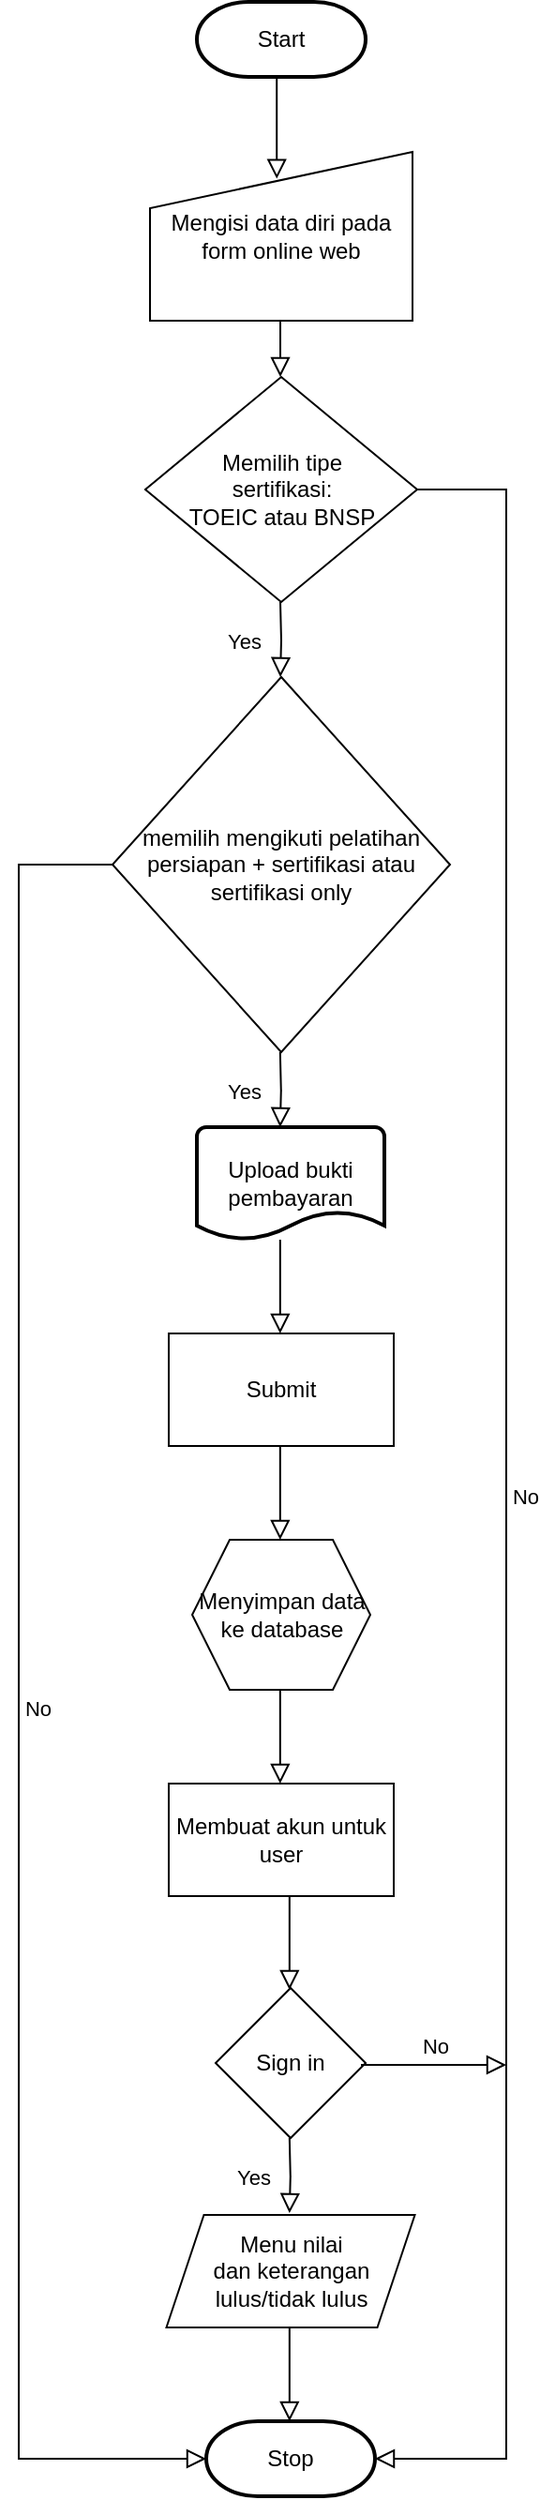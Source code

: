 <mxfile version="14.8.6" type="github">
  <diagram id="C5RBs43oDa-KdzZeNtuy" name="Page-1">
    <mxGraphModel dx="2593" dy="1440" grid="1" gridSize="10" guides="1" tooltips="1" connect="1" arrows="1" fold="1" page="1" pageScale="1" pageWidth="827" pageHeight="1169" math="0" shadow="0">
      <root>
        <mxCell id="WIyWlLk6GJQsqaUBKTNV-0" />
        <mxCell id="WIyWlLk6GJQsqaUBKTNV-1" parent="WIyWlLk6GJQsqaUBKTNV-0" />
        <mxCell id="WIyWlLk6GJQsqaUBKTNV-2" value="" style="rounded=0;html=1;jettySize=auto;orthogonalLoop=1;fontSize=11;endArrow=block;endFill=0;endSize=8;strokeWidth=1;shadow=0;labelBackgroundColor=none;edgeStyle=orthogonalEdgeStyle;entryX=0.483;entryY=0.159;entryDx=0;entryDy=0;entryPerimeter=0;" parent="WIyWlLk6GJQsqaUBKTNV-1" target="2YU0AlfoAJH_kkXdUEGW-1" edge="1">
          <mxGeometry relative="1" as="geometry">
            <mxPoint x="219.5" y="70" as="sourcePoint" />
            <mxPoint x="219.5" y="120" as="targetPoint" />
            <Array as="points">
              <mxPoint x="218" y="70" />
            </Array>
          </mxGeometry>
        </mxCell>
        <mxCell id="WIyWlLk6GJQsqaUBKTNV-4" value="Yes" style="rounded=0;html=1;jettySize=auto;orthogonalLoop=1;fontSize=11;endArrow=block;endFill=0;endSize=8;strokeWidth=1;shadow=0;labelBackgroundColor=none;edgeStyle=orthogonalEdgeStyle;" parent="WIyWlLk6GJQsqaUBKTNV-1" edge="1">
          <mxGeometry y="20" relative="1" as="geometry">
            <mxPoint as="offset" />
            <mxPoint x="219.5" y="350" as="sourcePoint" />
            <mxPoint x="219.5" y="390" as="targetPoint" />
          </mxGeometry>
        </mxCell>
        <mxCell id="2YU0AlfoAJH_kkXdUEGW-1" value="&lt;div&gt;&lt;span&gt;Mengisi data diri pada&lt;/span&gt;&lt;/div&gt;&lt;div&gt;&lt;span&gt;form online web&lt;/span&gt;&lt;/div&gt;&lt;div&gt;&lt;span&gt;&lt;/span&gt;&lt;/div&gt;" style="shape=manualInput;whiteSpace=wrap;html=1;" vertex="1" parent="WIyWlLk6GJQsqaUBKTNV-1">
          <mxGeometry x="150" y="110" width="140" height="90" as="geometry" />
        </mxCell>
        <mxCell id="2YU0AlfoAJH_kkXdUEGW-2" value="Start" style="strokeWidth=2;html=1;shape=mxgraph.flowchart.terminator;whiteSpace=wrap;" vertex="1" parent="WIyWlLk6GJQsqaUBKTNV-1">
          <mxGeometry x="175" y="30" width="90" height="40" as="geometry" />
        </mxCell>
        <mxCell id="2YU0AlfoAJH_kkXdUEGW-4" value="&lt;div&gt;&lt;span&gt;Memilih tipe&lt;/span&gt;&lt;/div&gt;&lt;div&gt;&lt;span&gt;sertifikasi:&lt;/span&gt;&lt;/div&gt;&lt;div&gt;&lt;span&gt;TOEIC atau BNSP&lt;br&gt;&lt;/span&gt;&lt;/div&gt;" style="rhombus;whiteSpace=wrap;html=1;" vertex="1" parent="WIyWlLk6GJQsqaUBKTNV-1">
          <mxGeometry x="147.5" y="230" width="145" height="120" as="geometry" />
        </mxCell>
        <mxCell id="2YU0AlfoAJH_kkXdUEGW-5" value="&lt;span&gt;memilih mengikuti pelatihan persiapan + sertifikasi atau sertifikasi only&lt;/span&gt;" style="rhombus;whiteSpace=wrap;html=1;" vertex="1" parent="WIyWlLk6GJQsqaUBKTNV-1">
          <mxGeometry x="130" y="390" width="180" height="200" as="geometry" />
        </mxCell>
        <mxCell id="2YU0AlfoAJH_kkXdUEGW-7" value="No" style="edgeStyle=orthogonalEdgeStyle;rounded=0;html=1;jettySize=auto;orthogonalLoop=1;fontSize=11;endArrow=block;endFill=0;endSize=8;strokeWidth=1;shadow=0;labelBackgroundColor=none;exitX=1;exitY=0.5;exitDx=0;exitDy=0;entryX=1;entryY=0.5;entryDx=0;entryDy=0;entryPerimeter=0;" edge="1" parent="WIyWlLk6GJQsqaUBKTNV-1" source="2YU0AlfoAJH_kkXdUEGW-4" target="2YU0AlfoAJH_kkXdUEGW-29">
          <mxGeometry y="10" relative="1" as="geometry">
            <mxPoint as="offset" />
            <mxPoint x="310" y="330" as="sourcePoint" />
            <mxPoint x="340" y="1340" as="targetPoint" />
            <Array as="points">
              <mxPoint x="340" y="290" />
              <mxPoint x="340" y="1340" />
            </Array>
          </mxGeometry>
        </mxCell>
        <mxCell id="2YU0AlfoAJH_kkXdUEGW-8" value="" style="rounded=0;html=1;jettySize=auto;orthogonalLoop=1;fontSize=11;endArrow=block;endFill=0;endSize=8;strokeWidth=1;shadow=0;labelBackgroundColor=none;edgeStyle=orthogonalEdgeStyle;" edge="1" parent="WIyWlLk6GJQsqaUBKTNV-1">
          <mxGeometry relative="1" as="geometry">
            <mxPoint x="219.5" y="200" as="sourcePoint" />
            <mxPoint x="220" y="230" as="targetPoint" />
            <Array as="points">
              <mxPoint x="220" y="230" />
              <mxPoint x="220" y="230" />
            </Array>
          </mxGeometry>
        </mxCell>
        <mxCell id="2YU0AlfoAJH_kkXdUEGW-9" value="No" style="edgeStyle=orthogonalEdgeStyle;rounded=0;html=1;jettySize=auto;orthogonalLoop=1;fontSize=11;endArrow=block;endFill=0;endSize=8;strokeWidth=1;shadow=0;labelBackgroundColor=none;exitX=0;exitY=0.5;exitDx=0;exitDy=0;entryX=0;entryY=0.5;entryDx=0;entryDy=0;entryPerimeter=0;" edge="1" parent="WIyWlLk6GJQsqaUBKTNV-1" source="2YU0AlfoAJH_kkXdUEGW-5" target="2YU0AlfoAJH_kkXdUEGW-29">
          <mxGeometry y="10" relative="1" as="geometry">
            <mxPoint as="offset" />
            <mxPoint x="82.5" y="490" as="sourcePoint" />
            <mxPoint x="80" y="910" as="targetPoint" />
            <Array as="points">
              <mxPoint x="80" y="490" />
              <mxPoint x="80" y="1340" />
            </Array>
          </mxGeometry>
        </mxCell>
        <mxCell id="2YU0AlfoAJH_kkXdUEGW-11" value="Upload &lt;span&gt;bukti pembayaran&lt;/span&gt;" style="strokeWidth=2;html=1;shape=mxgraph.flowchart.document2;whiteSpace=wrap;size=0.25;" vertex="1" parent="WIyWlLk6GJQsqaUBKTNV-1">
          <mxGeometry x="175" y="630" width="100" height="60" as="geometry" />
        </mxCell>
        <mxCell id="2YU0AlfoAJH_kkXdUEGW-12" value="Yes" style="rounded=0;html=1;jettySize=auto;orthogonalLoop=1;fontSize=11;endArrow=block;endFill=0;endSize=8;strokeWidth=1;shadow=0;labelBackgroundColor=none;edgeStyle=orthogonalEdgeStyle;" edge="1" parent="WIyWlLk6GJQsqaUBKTNV-1">
          <mxGeometry y="20" relative="1" as="geometry">
            <mxPoint as="offset" />
            <mxPoint x="219.41" y="590" as="sourcePoint" />
            <mxPoint x="219.41" y="630" as="targetPoint" />
          </mxGeometry>
        </mxCell>
        <mxCell id="2YU0AlfoAJH_kkXdUEGW-14" value="Submit" style="rounded=0;whiteSpace=wrap;html=1;" vertex="1" parent="WIyWlLk6GJQsqaUBKTNV-1">
          <mxGeometry x="160" y="740" width="120" height="60" as="geometry" />
        </mxCell>
        <mxCell id="2YU0AlfoAJH_kkXdUEGW-15" value="" style="rounded=0;html=1;jettySize=auto;orthogonalLoop=1;fontSize=11;endArrow=block;endFill=0;endSize=8;strokeWidth=1;shadow=0;labelBackgroundColor=none;edgeStyle=orthogonalEdgeStyle;" edge="1" parent="WIyWlLk6GJQsqaUBKTNV-1">
          <mxGeometry relative="1" as="geometry">
            <mxPoint x="219.41" y="690" as="sourcePoint" />
            <mxPoint x="219.41" y="740" as="targetPoint" />
          </mxGeometry>
        </mxCell>
        <mxCell id="2YU0AlfoAJH_kkXdUEGW-17" value="" style="rounded=0;html=1;jettySize=auto;orthogonalLoop=1;fontSize=11;endArrow=block;endFill=0;endSize=8;strokeWidth=1;shadow=0;labelBackgroundColor=none;edgeStyle=orthogonalEdgeStyle;" edge="1" parent="WIyWlLk6GJQsqaUBKTNV-1">
          <mxGeometry relative="1" as="geometry">
            <mxPoint x="219.41" y="800" as="sourcePoint" />
            <mxPoint x="219.41" y="850" as="targetPoint" />
          </mxGeometry>
        </mxCell>
        <mxCell id="2YU0AlfoAJH_kkXdUEGW-19" value="Membuat akun untuk user" style="rounded=0;whiteSpace=wrap;html=1;" vertex="1" parent="WIyWlLk6GJQsqaUBKTNV-1">
          <mxGeometry x="160" y="980" width="120" height="60" as="geometry" />
        </mxCell>
        <mxCell id="2YU0AlfoAJH_kkXdUEGW-21" value="&lt;div&gt;Menyimpan data&lt;/div&gt;&lt;div&gt;ke database&lt;br&gt;&lt;/div&gt;" style="shape=hexagon;perimeter=hexagonPerimeter2;whiteSpace=wrap;html=1;fixedSize=1;" vertex="1" parent="WIyWlLk6GJQsqaUBKTNV-1">
          <mxGeometry x="172.5" y="850" width="95" height="80" as="geometry" />
        </mxCell>
        <mxCell id="2YU0AlfoAJH_kkXdUEGW-22" value="" style="rounded=0;html=1;jettySize=auto;orthogonalLoop=1;fontSize=11;endArrow=block;endFill=0;endSize=8;strokeWidth=1;shadow=0;labelBackgroundColor=none;edgeStyle=orthogonalEdgeStyle;" edge="1" parent="WIyWlLk6GJQsqaUBKTNV-1">
          <mxGeometry relative="1" as="geometry">
            <mxPoint x="219.41" y="930" as="sourcePoint" />
            <mxPoint x="219.41" y="980" as="targetPoint" />
          </mxGeometry>
        </mxCell>
        <mxCell id="2YU0AlfoAJH_kkXdUEGW-24" value="Sign in" style="rhombus;whiteSpace=wrap;html=1;" vertex="1" parent="WIyWlLk6GJQsqaUBKTNV-1">
          <mxGeometry x="185" y="1089" width="80" height="80" as="geometry" />
        </mxCell>
        <mxCell id="2YU0AlfoAJH_kkXdUEGW-25" value="" style="rounded=0;html=1;jettySize=auto;orthogonalLoop=1;fontSize=11;endArrow=block;endFill=0;endSize=8;strokeWidth=1;shadow=0;labelBackgroundColor=none;edgeStyle=orthogonalEdgeStyle;" edge="1" parent="WIyWlLk6GJQsqaUBKTNV-1">
          <mxGeometry relative="1" as="geometry">
            <mxPoint x="224.41" y="1040" as="sourcePoint" />
            <mxPoint x="224.41" y="1090" as="targetPoint" />
          </mxGeometry>
        </mxCell>
        <mxCell id="2YU0AlfoAJH_kkXdUEGW-27" value="Yes" style="rounded=0;html=1;jettySize=auto;orthogonalLoop=1;fontSize=11;endArrow=block;endFill=0;endSize=8;strokeWidth=1;shadow=0;labelBackgroundColor=none;edgeStyle=orthogonalEdgeStyle;" edge="1" parent="WIyWlLk6GJQsqaUBKTNV-1">
          <mxGeometry y="20" relative="1" as="geometry">
            <mxPoint as="offset" />
            <mxPoint x="224.41" y="1169" as="sourcePoint" />
            <mxPoint x="224.41" y="1209" as="targetPoint" />
          </mxGeometry>
        </mxCell>
        <mxCell id="2YU0AlfoAJH_kkXdUEGW-28" value="&lt;div&gt;Menu nilai&lt;/div&gt;&lt;div&gt;dan keterangan&lt;/div&gt;&lt;div&gt;lulus/tidak lulus&lt;br&gt;&lt;/div&gt;" style="shape=parallelogram;perimeter=parallelogramPerimeter;whiteSpace=wrap;html=1;fixedSize=1;" vertex="1" parent="WIyWlLk6GJQsqaUBKTNV-1">
          <mxGeometry x="158.75" y="1210" width="132.5" height="60" as="geometry" />
        </mxCell>
        <mxCell id="2YU0AlfoAJH_kkXdUEGW-29" value="Stop" style="strokeWidth=2;html=1;shape=mxgraph.flowchart.terminator;whiteSpace=wrap;" vertex="1" parent="WIyWlLk6GJQsqaUBKTNV-1">
          <mxGeometry x="180" y="1320" width="90" height="40" as="geometry" />
        </mxCell>
        <mxCell id="2YU0AlfoAJH_kkXdUEGW-30" value="" style="rounded=0;html=1;jettySize=auto;orthogonalLoop=1;fontSize=11;endArrow=block;endFill=0;endSize=8;strokeWidth=1;shadow=0;labelBackgroundColor=none;edgeStyle=orthogonalEdgeStyle;" edge="1" parent="WIyWlLk6GJQsqaUBKTNV-1">
          <mxGeometry relative="1" as="geometry">
            <mxPoint x="224.41" y="1270" as="sourcePoint" />
            <mxPoint x="224.41" y="1320" as="targetPoint" />
          </mxGeometry>
        </mxCell>
        <mxCell id="2YU0AlfoAJH_kkXdUEGW-31" value="No" style="edgeStyle=orthogonalEdgeStyle;rounded=0;html=1;jettySize=auto;orthogonalLoop=1;fontSize=11;endArrow=block;endFill=0;endSize=8;strokeWidth=1;shadow=0;labelBackgroundColor=none;exitX=1;exitY=0.5;exitDx=0;exitDy=0;" edge="1" parent="WIyWlLk6GJQsqaUBKTNV-1">
          <mxGeometry y="10" relative="1" as="geometry">
            <mxPoint as="offset" />
            <mxPoint x="262.5" y="1130" as="sourcePoint" />
            <mxPoint x="340" y="1130" as="targetPoint" />
            <Array as="points">
              <mxPoint x="263" y="1130" />
              <mxPoint x="263" y="1130" />
            </Array>
          </mxGeometry>
        </mxCell>
      </root>
    </mxGraphModel>
  </diagram>
</mxfile>

